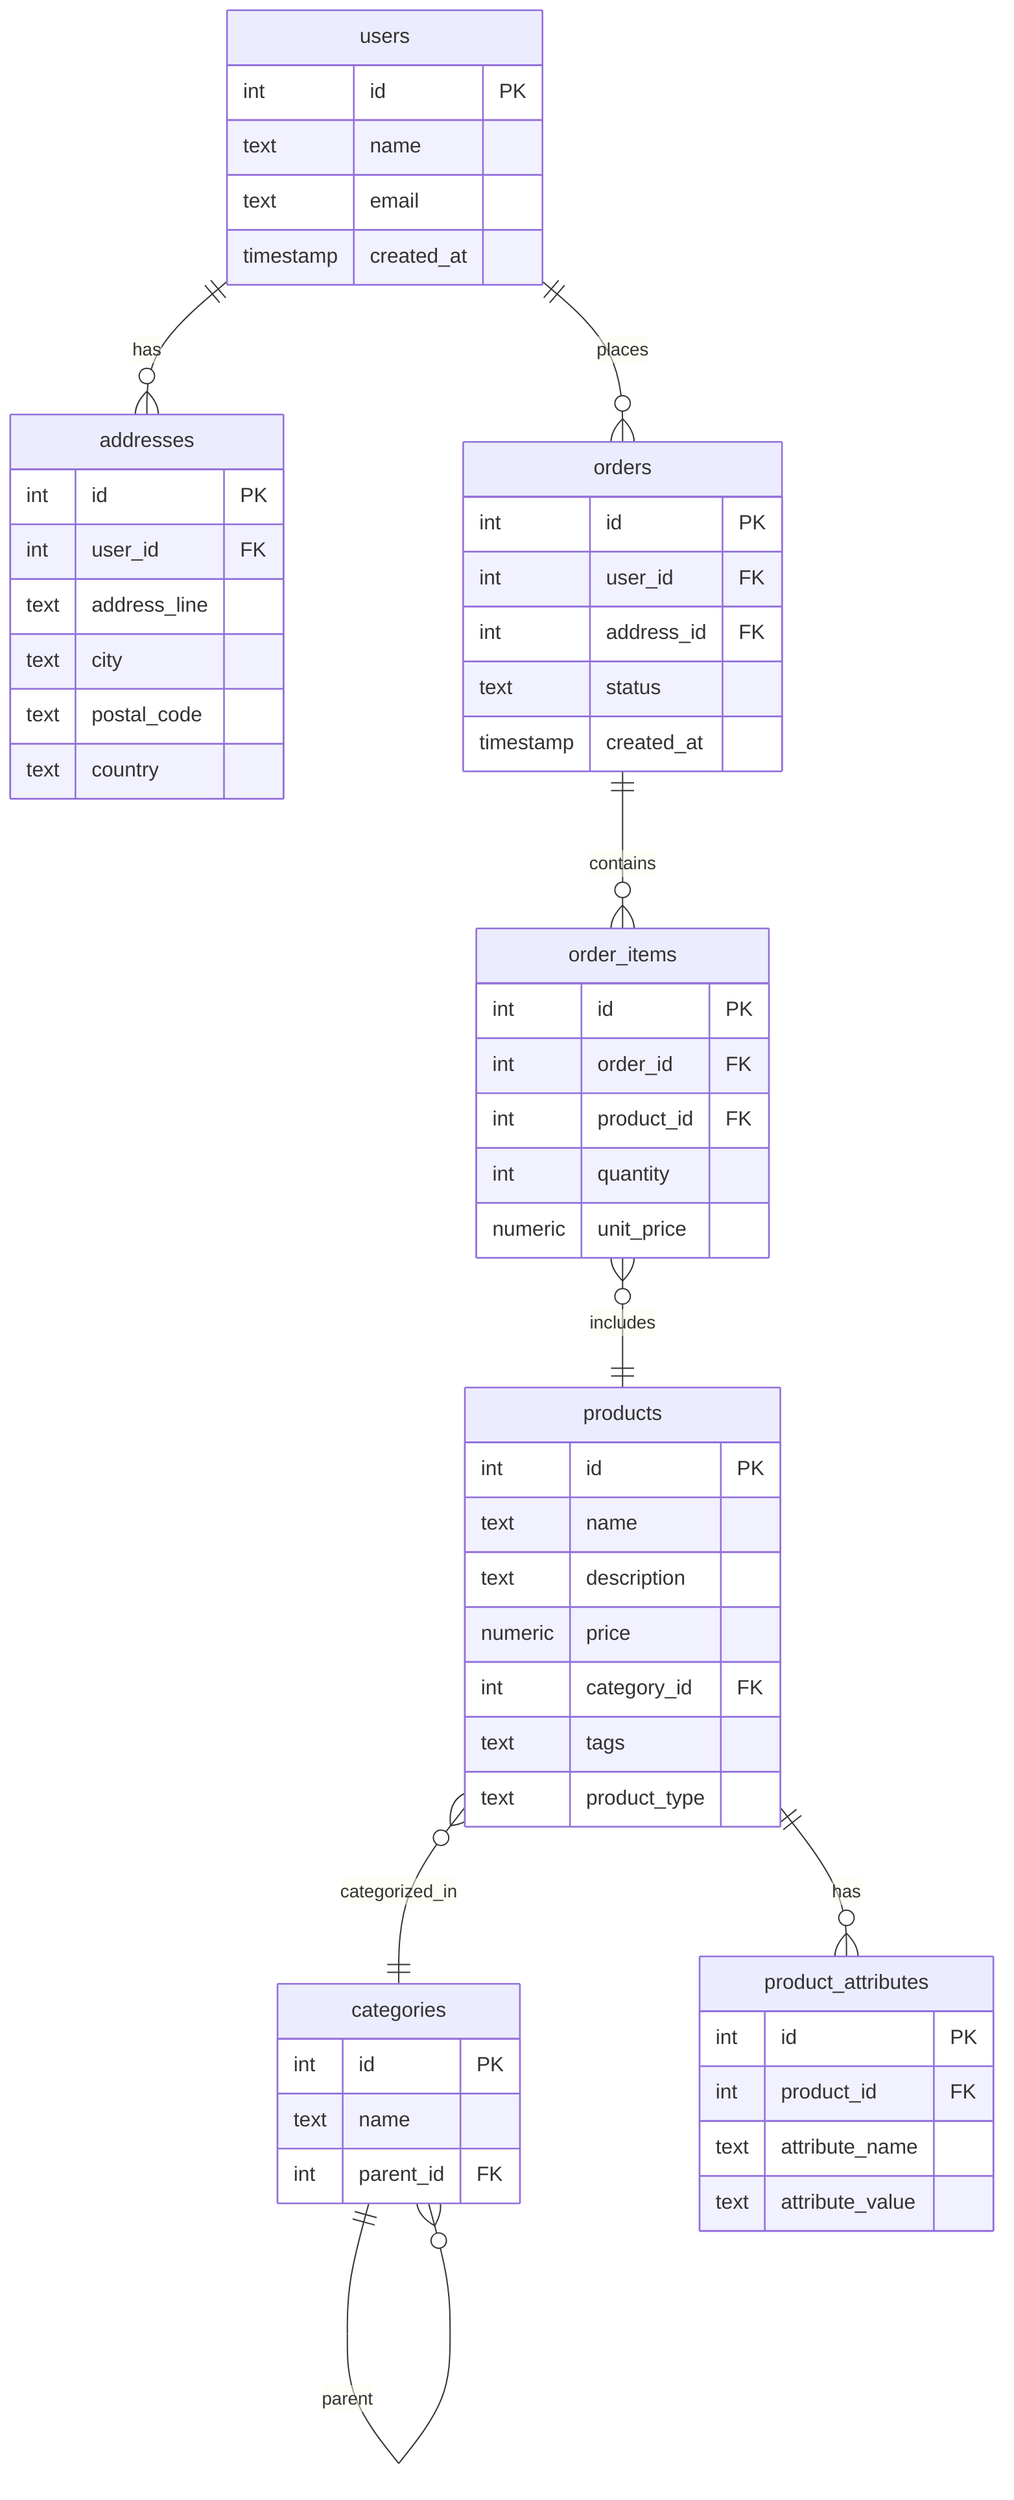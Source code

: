 erDiagram
    users ||--o{ addresses : has
    users ||--o{ orders : places
    orders ||--o{ order_items : contains
    order_items }o--|| products : includes
    products }o--|| categories : categorized_in
    categories ||--o{ categories : parent
    products ||--o{ product_attributes : has

    users {
        int id PK
        text name
        text email
        timestamp created_at
    }

    addresses {
        int id PK
        int user_id FK
        text address_line
        text city
        text postal_code
        text country
    }

    categories {
        int id PK
        text name
        int parent_id FK
    }

    products {
        int id PK
        text name
        text description
        numeric price
        int category_id FK
        text tags
        text product_type
    }

    product_attributes {
        int id PK
        int product_id FK
        text attribute_name
        text attribute_value
    }

    orders {
        int id PK
        int user_id FK
        int address_id FK
        text status
        timestamp created_at
    }

    order_items {
        int id PK
        int order_id FK
        int product_id FK
        int quantity
        numeric unit_price
    }